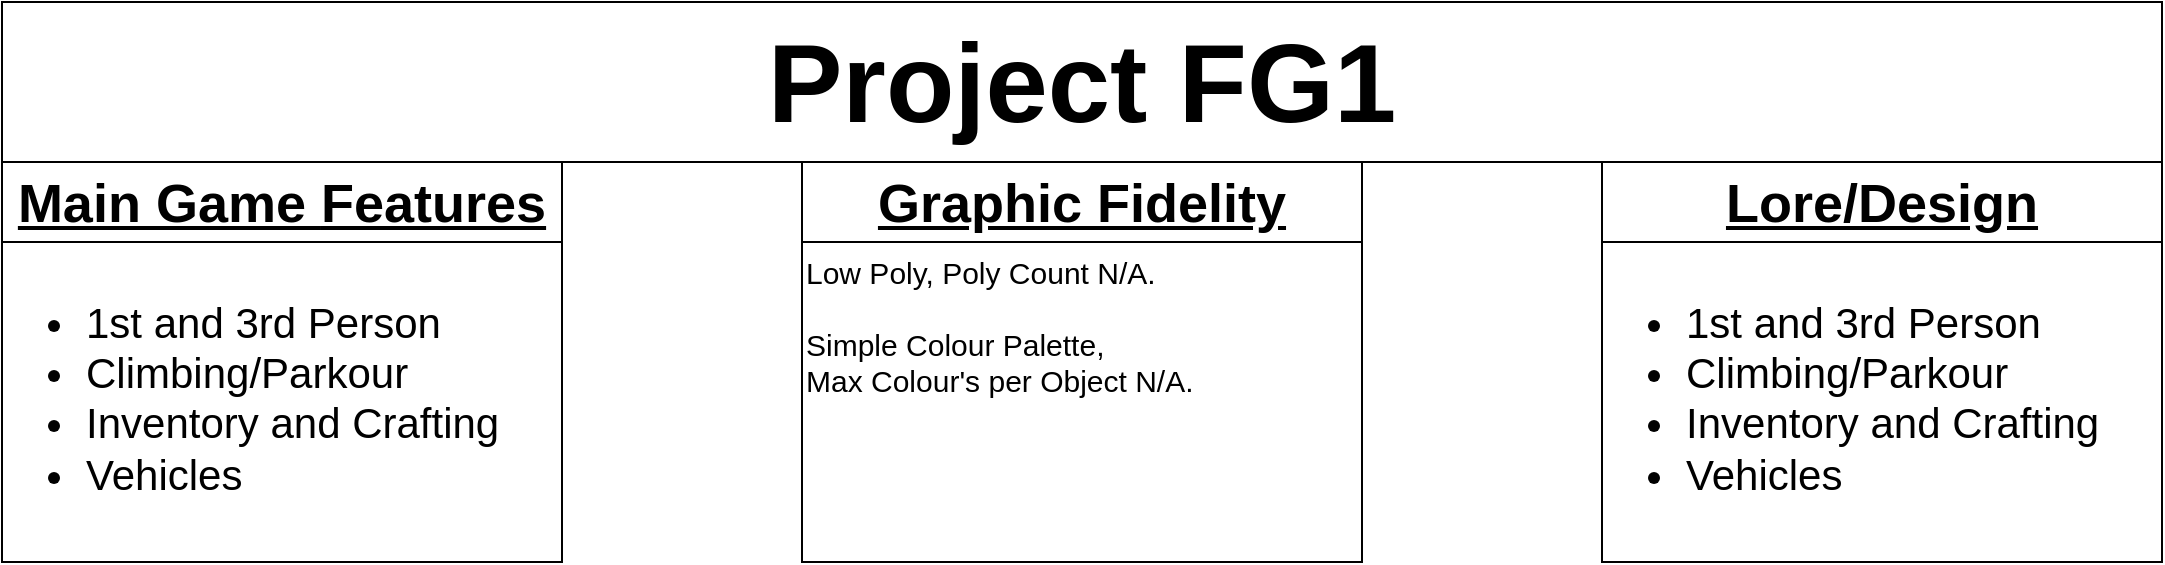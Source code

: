 <mxfile version="20.0.4" type="github" pages="2"><diagram id="-oCOMcQ30E3FEB3OWvga" name="Main Info"><mxGraphModel dx="1381" dy="803" grid="1" gridSize="10" guides="1" tooltips="1" connect="1" arrows="1" fold="1" page="1" pageScale="1" pageWidth="1169" pageHeight="827" math="0" shadow="0"><root><mxCell id="0"/><mxCell id="1" parent="0"/><mxCell id="SXhXEY8Pxpm4SsG_V0A8-14" value="&lt;ul style=&quot;font-size: 21px;&quot;&gt;&lt;li style=&quot;font-size: 21px;&quot;&gt;1st and 3rd Person&lt;/li&gt;&lt;li style=&quot;font-size: 21px;&quot;&gt;Climbing/Parkour&lt;/li&gt;&lt;li style=&quot;font-size: 21px;&quot;&gt;Inventory and Crafting&lt;/li&gt;&lt;li style=&quot;font-size: 21px;&quot;&gt;Vehicles&lt;/li&gt;&lt;/ul&gt;" style="rounded=0;whiteSpace=wrap;html=1;fontSize=21;align=left;verticalAlign=top;" vertex="1" parent="1"><mxGeometry x="40" y="120" width="280" height="160" as="geometry"/></mxCell><mxCell id="SXhXEY8Pxpm4SsG_V0A8-13" value="&lt;span style=&quot;font-size: 56px;&quot;&gt;Project FG1&lt;/span&gt;" style="rounded=0;whiteSpace=wrap;html=1;fontSize=27;fontStyle=1;verticalAlign=top;" vertex="1" parent="1"><mxGeometry x="40" width="1080" height="80" as="geometry"/></mxCell><mxCell id="SXhXEY8Pxpm4SsG_V0A8-12" value="&lt;span style=&quot;font-size: 27px; font-weight: 700; background-color: initial; text-decoration-line: underline;&quot;&gt;Main Game&amp;nbsp;&lt;/span&gt;&lt;span style=&quot;font-size: 27px; font-weight: 700; background-color: initial; text-decoration-line: underline;&quot;&gt;Features&lt;/span&gt;" style="rounded=0;whiteSpace=wrap;html=1;fontSize=29;" vertex="1" parent="1"><mxGeometry x="40" y="80" width="280" height="40" as="geometry"/></mxCell><mxCell id="SXhXEY8Pxpm4SsG_V0A8-16" value="&lt;span style=&quot;font-size: 27px; font-weight: 700; text-decoration-line: underline;&quot;&gt;Graphic Fidelity&lt;/span&gt;" style="rounded=0;whiteSpace=wrap;html=1;fontSize=29;" vertex="1" parent="1"><mxGeometry x="440" y="80" width="280" height="40" as="geometry"/></mxCell><mxCell id="SXhXEY8Pxpm4SsG_V0A8-23" value="&lt;span style=&quot;font-size: 27px; font-weight: 700; text-decoration-line: underline;&quot;&gt;Lore/Design&lt;/span&gt;" style="rounded=0;whiteSpace=wrap;html=1;fontSize=29;" vertex="1" parent="1"><mxGeometry x="840" y="80" width="280" height="40" as="geometry"/></mxCell><mxCell id="SXhXEY8Pxpm4SsG_V0A8-29" value="&lt;span style=&quot;background-color: initial; font-size: 15px;&quot;&gt;Low Poly, Poly Count N/A.&lt;br style=&quot;font-size: 15px;&quot;&gt;&lt;/span&gt;&lt;br style=&quot;font-size: 15px;&quot;&gt;&lt;span style=&quot;background-color: initial; font-size: 15px;&quot;&gt;Simple Colour Palette, &lt;br&gt;Max Colour's per Object N/A.&lt;/span&gt;" style="rounded=0;whiteSpace=wrap;html=1;fontSize=15;align=left;verticalAlign=top;" vertex="1" parent="1"><mxGeometry x="440" y="120" width="280" height="160" as="geometry"/></mxCell><mxCell id="SXhXEY8Pxpm4SsG_V0A8-30" value="&lt;ul style=&quot;font-size: 21px;&quot;&gt;&lt;li style=&quot;font-size: 21px;&quot;&gt;1st and 3rd Person&lt;/li&gt;&lt;li style=&quot;font-size: 21px;&quot;&gt;Climbing/Parkour&lt;/li&gt;&lt;li style=&quot;font-size: 21px;&quot;&gt;Inventory and Crafting&lt;/li&gt;&lt;li style=&quot;font-size: 21px;&quot;&gt;Vehicles&lt;/li&gt;&lt;/ul&gt;" style="rounded=0;whiteSpace=wrap;html=1;fontSize=21;align=left;verticalAlign=top;" vertex="1" parent="1"><mxGeometry x="840" y="120" width="280" height="160" as="geometry"/></mxCell></root></mxGraphModel></diagram><diagram id="vRhMuOtopT-bNtXbqueS" name="Mechanic 1"><mxGraphModel dx="1381" dy="803" grid="1" gridSize="10" guides="1" tooltips="1" connect="1" arrows="1" fold="1" page="1" pageScale="1" pageWidth="1169" pageHeight="827" math="0" shadow="0"><root><mxCell id="0"/><mxCell id="1" parent="0"/></root></mxGraphModel></diagram></mxfile>